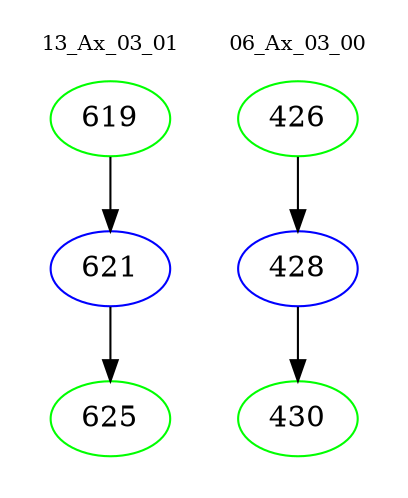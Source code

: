 digraph{
subgraph cluster_0 {
color = white
label = "13_Ax_03_01";
fontsize=10;
T0_619 [label="619", color="green"]
T0_619 -> T0_621 [color="black"]
T0_621 [label="621", color="blue"]
T0_621 -> T0_625 [color="black"]
T0_625 [label="625", color="green"]
}
subgraph cluster_1 {
color = white
label = "06_Ax_03_00";
fontsize=10;
T1_426 [label="426", color="green"]
T1_426 -> T1_428 [color="black"]
T1_428 [label="428", color="blue"]
T1_428 -> T1_430 [color="black"]
T1_430 [label="430", color="green"]
}
}
